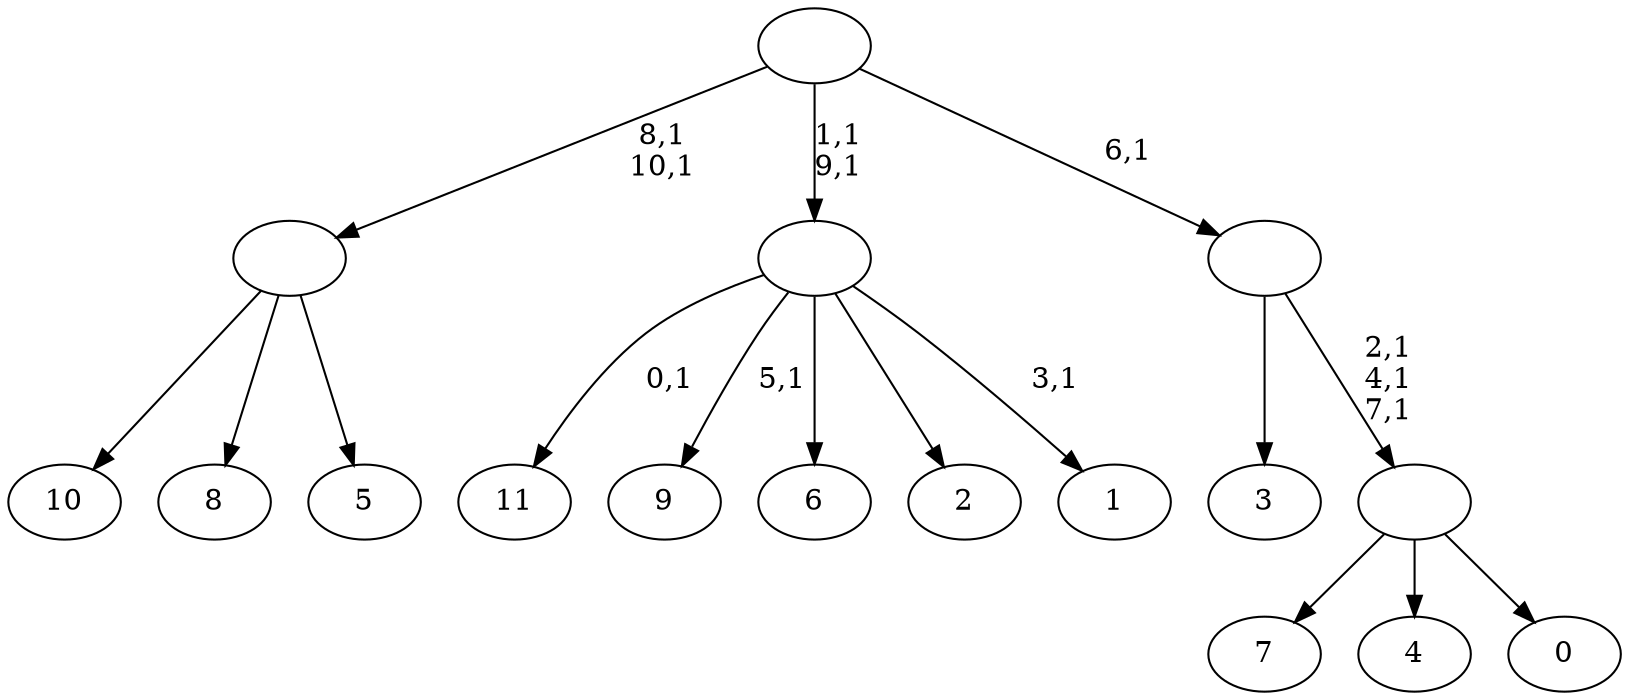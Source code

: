 digraph T {
	23 [label="11"]
	21 [label="10"]
	20 [label="9"]
	18 [label="8"]
	17 [label="7"]
	16 [label="6"]
	15 [label="5"]
	14 [label=""]
	12 [label="4"]
	11 [label="3"]
	10 [label="2"]
	9 [label="1"]
	7 [label=""]
	5 [label="0"]
	4 [label=""]
	1 [label=""]
	0 [label=""]
	14 -> 21 [label=""]
	14 -> 18 [label=""]
	14 -> 15 [label=""]
	7 -> 9 [label="3,1"]
	7 -> 20 [label="5,1"]
	7 -> 23 [label="0,1"]
	7 -> 16 [label=""]
	7 -> 10 [label=""]
	4 -> 17 [label=""]
	4 -> 12 [label=""]
	4 -> 5 [label=""]
	1 -> 4 [label="2,1\n4,1\n7,1"]
	1 -> 11 [label=""]
	0 -> 7 [label="1,1\n9,1"]
	0 -> 14 [label="8,1\n10,1"]
	0 -> 1 [label="6,1"]
}
